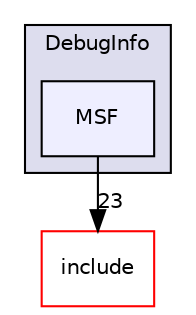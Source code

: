digraph "lib/DebugInfo/MSF" {
  bgcolor=transparent;
  compound=true
  node [ fontsize="10", fontname="Helvetica"];
  edge [ labelfontsize="10", labelfontname="Helvetica"];
  subgraph clusterdir_fd055cdb294ed2abe541ad964f928ab2 {
    graph [ bgcolor="#ddddee", pencolor="black", label="DebugInfo" fontname="Helvetica", fontsize="10", URL="dir_fd055cdb294ed2abe541ad964f928ab2.html"]
  dir_9344cabd4044e440024748757114a8f5 [shape=box, label="MSF", style="filled", fillcolor="#eeeeff", pencolor="black", URL="dir_9344cabd4044e440024748757114a8f5.html"];
  }
  dir_d44c64559bbebec7f509842c48db8b23 [shape=box label="include" color="red" URL="dir_d44c64559bbebec7f509842c48db8b23.html"];
  dir_9344cabd4044e440024748757114a8f5->dir_d44c64559bbebec7f509842c48db8b23 [headlabel="23", labeldistance=1.5 headhref="dir_000048_000001.html"];
}
